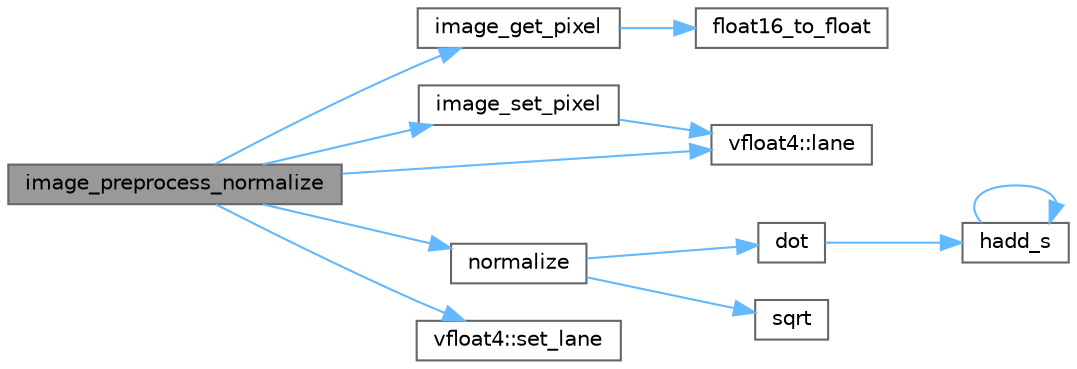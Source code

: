 digraph "image_preprocess_normalize"
{
 // LATEX_PDF_SIZE
  bgcolor="transparent";
  edge [fontname=Helvetica,fontsize=10,labelfontname=Helvetica,labelfontsize=10];
  node [fontname=Helvetica,fontsize=10,shape=box,height=0.2,width=0.4];
  rankdir="LR";
  Node1 [id="Node000001",label="image_preprocess_normalize",height=0.2,width=0.4,color="gray40", fillcolor="grey60", style="filled", fontcolor="black",tooltip="Create a copy of input with forced unit-length normal vectors."];
  Node1 -> Node2 [id="edge12_Node000001_Node000002",color="steelblue1",style="solid",tooltip=" "];
  Node2 [id="Node000002",label="image_get_pixel",height=0.2,width=0.4,color="grey40", fillcolor="white", style="filled",URL="$astcenccli__toplevel_8cpp.html#adf36913bdb208f04c72d7ed274e4ef52",tooltip="Get the value of a single pixel in an image."];
  Node2 -> Node3 [id="edge13_Node000002_Node000003",color="steelblue1",style="solid",tooltip=" "];
  Node3 [id="Node000003",label="float16_to_float",height=0.2,width=0.4,color="grey40", fillcolor="white", style="filled",URL="$astcenc__vecmathlib__neon__4_8h.html#afd7aa2069bdf377067c3abaca1256432",tooltip="Return a float value for a float16 vector."];
  Node1 -> Node4 [id="edge14_Node000001_Node000004",color="steelblue1",style="solid",tooltip=" "];
  Node4 [id="Node000004",label="image_set_pixel",height=0.2,width=0.4,color="grey40", fillcolor="white", style="filled",URL="$astcenccli__toplevel_8cpp.html#a24ace81209de87263b6b1a4e8c87a282",tooltip="Set the value of a single pixel in an image."];
  Node4 -> Node5 [id="edge15_Node000004_Node000005",color="steelblue1",style="solid",tooltip=" "];
  Node5 [id="Node000005",label="vfloat4::lane",height=0.2,width=0.4,color="grey40", fillcolor="white", style="filled",URL="$structvfloat4.html#a04462a7815432c6bc3ce1b5e5d11e4fc",tooltip="Get the scalar value of a single lane."];
  Node1 -> Node5 [id="edge16_Node000001_Node000005",color="steelblue1",style="solid",tooltip=" "];
  Node1 -> Node6 [id="edge17_Node000001_Node000006",color="steelblue1",style="solid",tooltip=" "];
  Node6 [id="Node000006",label="normalize",height=0.2,width=0.4,color="grey40", fillcolor="white", style="filled",URL="$astcenc__vecmathlib_8h.html#a48bcfcd0946caec9323acbf4bf1126ce",tooltip="Normalize a non-zero length vector to unit length."];
  Node6 -> Node7 [id="edge18_Node000006_Node000007",color="steelblue1",style="solid",tooltip=" "];
  Node7 [id="Node000007",label="dot",height=0.2,width=0.4,color="grey40", fillcolor="white", style="filled",URL="$astcenc__vecmathlib__common__4_8h.html#a6d7561f8f0ebee752b0e217101d9d5f3",tooltip="Return the dot product for the full 4 lanes, returning vector."];
  Node7 -> Node8 [id="edge19_Node000007_Node000008",color="steelblue1",style="solid",tooltip=" "];
  Node8 [id="Node000008",label="hadd_s",height=0.2,width=0.4,color="grey40", fillcolor="white", style="filled",URL="$astcenc__vecmathlib__avx2__8_8h.html#aacd26478e4fe1f97a5d47e8adaacc898",tooltip="Return the horizontal sum of a vector."];
  Node8 -> Node8 [id="edge20_Node000008_Node000008",color="steelblue1",style="solid",tooltip=" "];
  Node6 -> Node9 [id="edge21_Node000006_Node000009",color="steelblue1",style="solid",tooltip=" "];
  Node9 [id="Node000009",label="sqrt",height=0.2,width=0.4,color="grey40", fillcolor="white", style="filled",URL="$astcenc__vecmathlib__avx2__8_8h.html#a46b31b19ff13c14adb023db4b5df8e52",tooltip="Return the sqrt of the lanes in the vector."];
  Node1 -> Node10 [id="edge22_Node000001_Node000010",color="steelblue1",style="solid",tooltip=" "];
  Node10 [id="Node000010",label="vfloat4::set_lane",height=0.2,width=0.4,color="grey40", fillcolor="white", style="filled",URL="$structvfloat4.html#a2168231efa1e514fd41b3603e57be297",tooltip="Set the scalar value of a single lane."];
}
